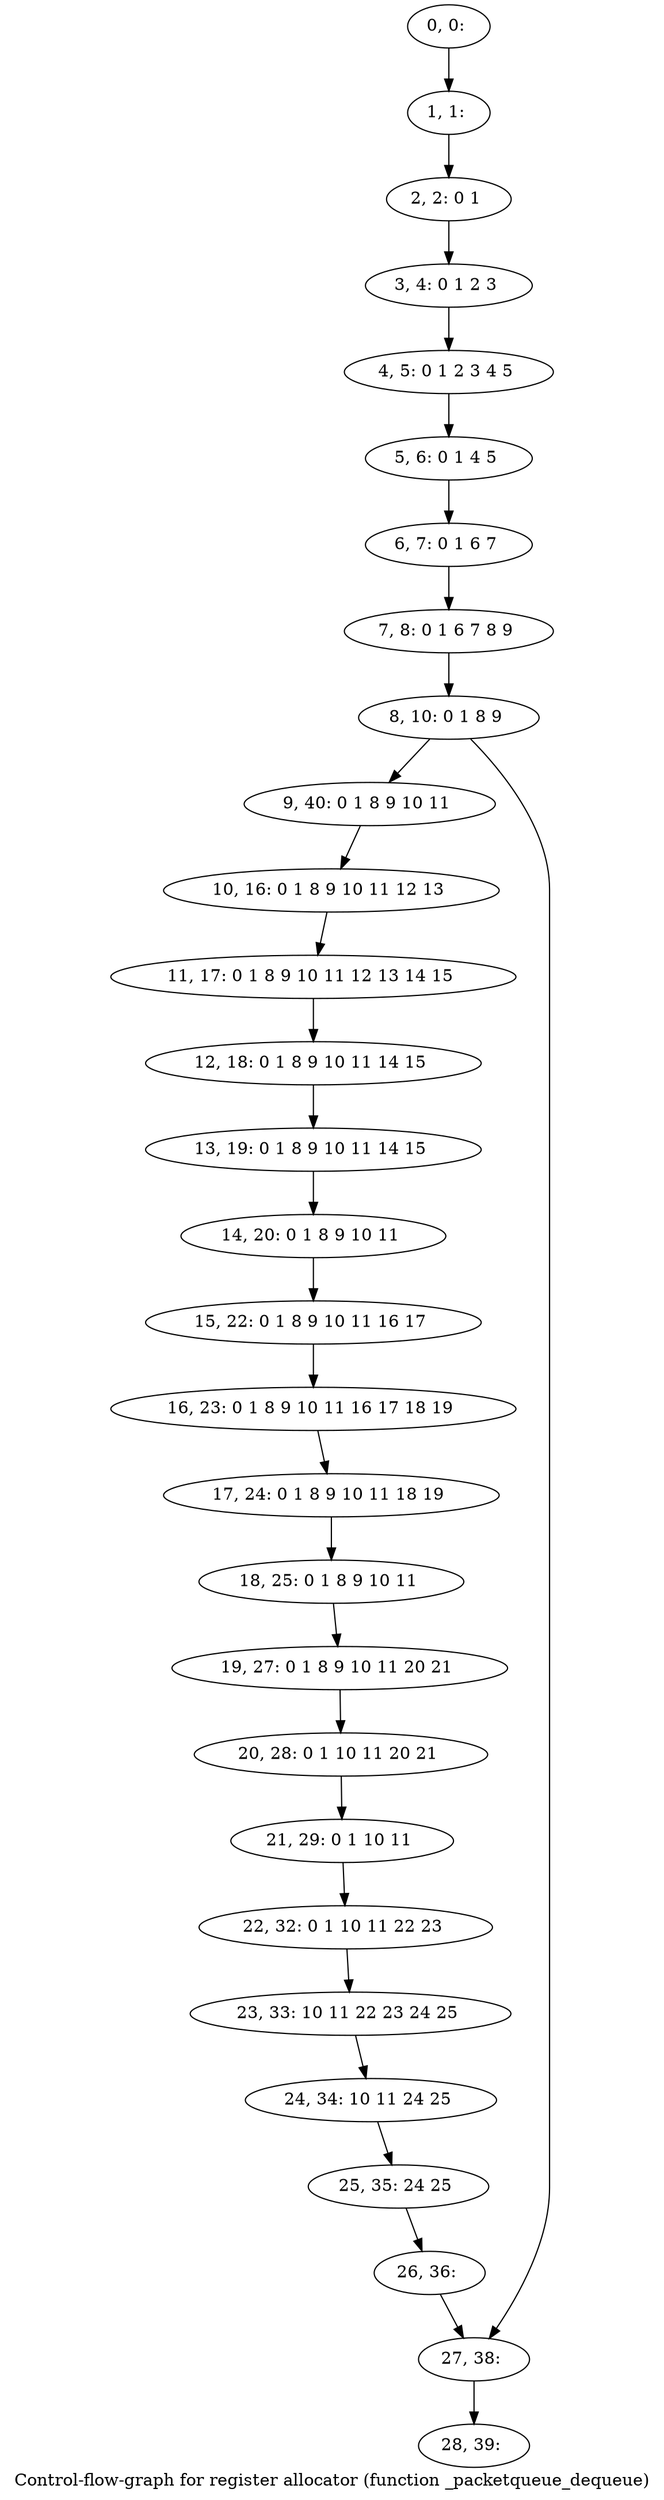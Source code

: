 digraph G {
graph [label="Control-flow-graph for register allocator (function _packetqueue_dequeue)"]
0[label="0, 0: "];
1[label="1, 1: "];
2[label="2, 2: 0 1 "];
3[label="3, 4: 0 1 2 3 "];
4[label="4, 5: 0 1 2 3 4 5 "];
5[label="5, 6: 0 1 4 5 "];
6[label="6, 7: 0 1 6 7 "];
7[label="7, 8: 0 1 6 7 8 9 "];
8[label="8, 10: 0 1 8 9 "];
9[label="9, 40: 0 1 8 9 10 11 "];
10[label="10, 16: 0 1 8 9 10 11 12 13 "];
11[label="11, 17: 0 1 8 9 10 11 12 13 14 15 "];
12[label="12, 18: 0 1 8 9 10 11 14 15 "];
13[label="13, 19: 0 1 8 9 10 11 14 15 "];
14[label="14, 20: 0 1 8 9 10 11 "];
15[label="15, 22: 0 1 8 9 10 11 16 17 "];
16[label="16, 23: 0 1 8 9 10 11 16 17 18 19 "];
17[label="17, 24: 0 1 8 9 10 11 18 19 "];
18[label="18, 25: 0 1 8 9 10 11 "];
19[label="19, 27: 0 1 8 9 10 11 20 21 "];
20[label="20, 28: 0 1 10 11 20 21 "];
21[label="21, 29: 0 1 10 11 "];
22[label="22, 32: 0 1 10 11 22 23 "];
23[label="23, 33: 10 11 22 23 24 25 "];
24[label="24, 34: 10 11 24 25 "];
25[label="25, 35: 24 25 "];
26[label="26, 36: "];
27[label="27, 38: "];
28[label="28, 39: "];
0->1 ;
1->2 ;
2->3 ;
3->4 ;
4->5 ;
5->6 ;
6->7 ;
7->8 ;
8->9 ;
8->27 ;
9->10 ;
10->11 ;
11->12 ;
12->13 ;
13->14 ;
14->15 ;
15->16 ;
16->17 ;
17->18 ;
18->19 ;
19->20 ;
20->21 ;
21->22 ;
22->23 ;
23->24 ;
24->25 ;
25->26 ;
26->27 ;
27->28 ;
}
